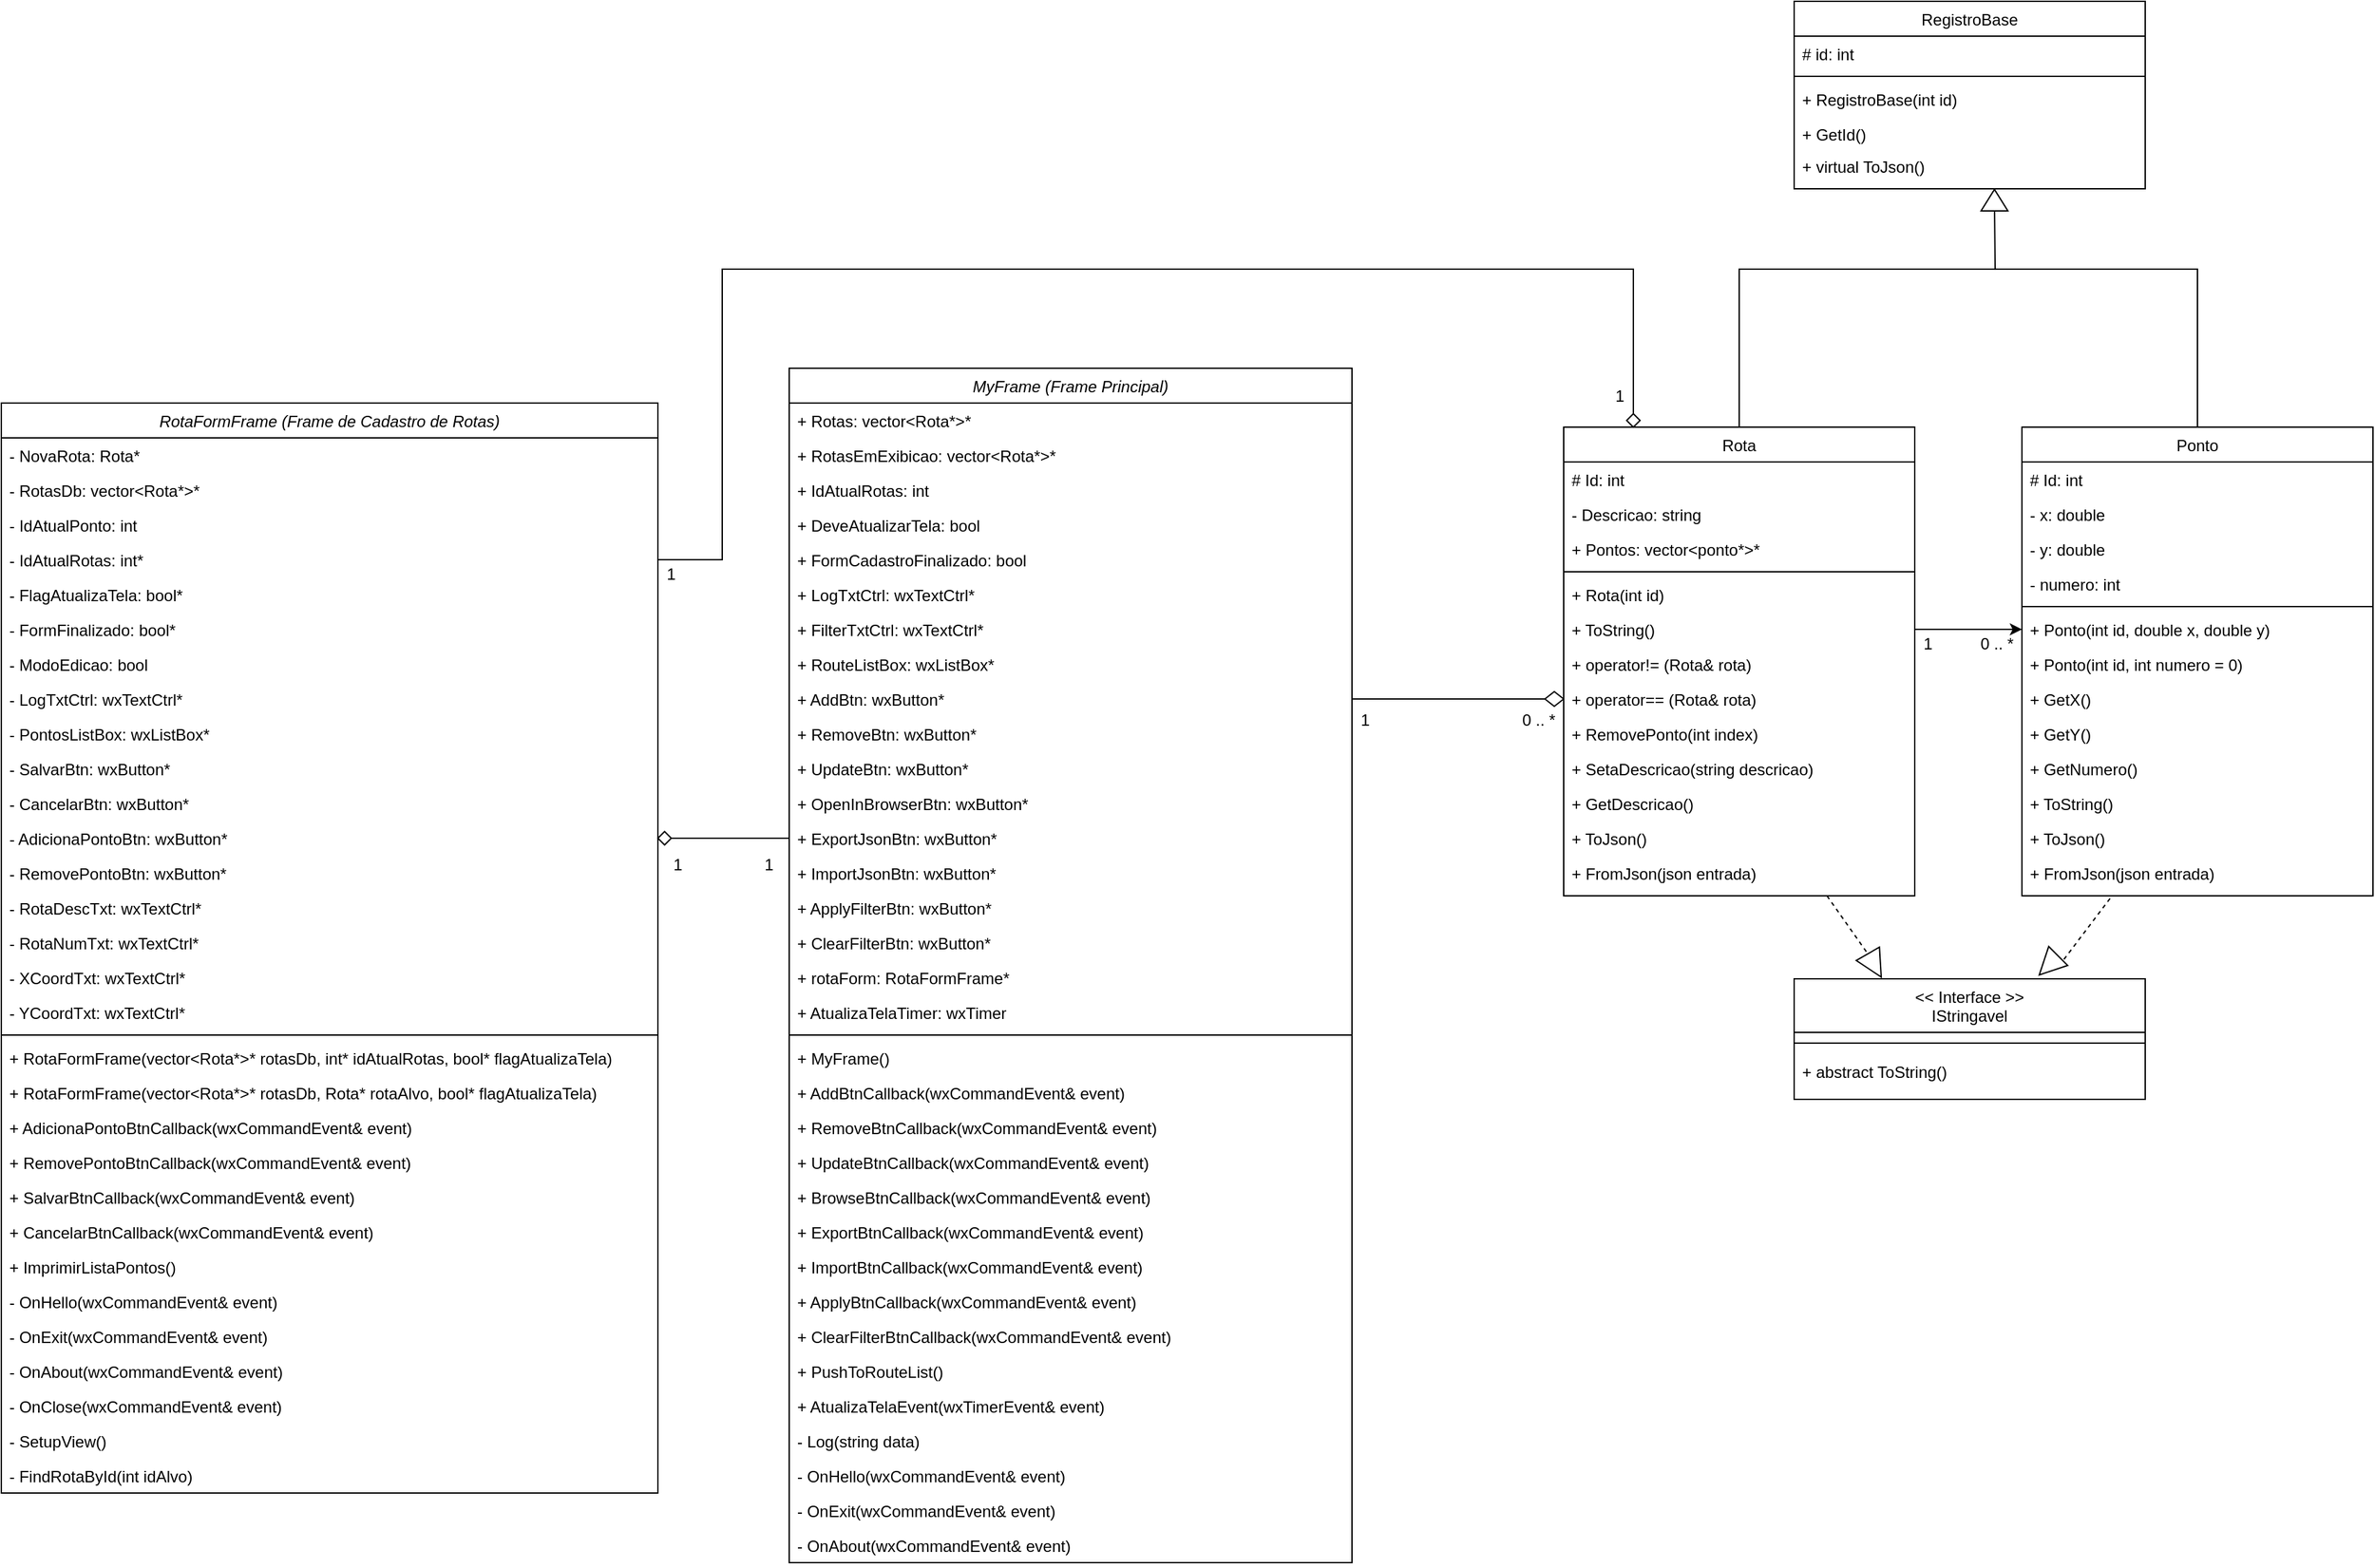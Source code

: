 <mxfile version="20.6.0" type="device"><diagram id="C5RBs43oDa-KdzZeNtuy" name="Page-1"><mxGraphModel dx="2910" dy="2170" grid="1" gridSize="10" guides="1" tooltips="1" connect="1" arrows="1" fold="1" page="1" pageScale="1" pageWidth="827" pageHeight="1169" math="0" shadow="0"><root><mxCell id="WIyWlLk6GJQsqaUBKTNV-0"/><mxCell id="WIyWlLk6GJQsqaUBKTNV-1" parent="WIyWlLk6GJQsqaUBKTNV-0"/><mxCell id="zkfFHV4jXpPFQw0GAbJ--0" value="MyFrame (Frame Principal)" style="swimlane;fontStyle=2;align=center;verticalAlign=top;childLayout=stackLayout;horizontal=1;startSize=26;horizontalStack=0;resizeParent=1;resizeLast=0;collapsible=1;marginBottom=0;rounded=0;shadow=0;strokeWidth=1;" parent="WIyWlLk6GJQsqaUBKTNV-1" vertex="1"><mxGeometry x="-70" y="74" width="420" height="892" as="geometry"><mxRectangle x="230" y="140" width="160" height="26" as="alternateBounds"/></mxGeometry></mxCell><mxCell id="zkfFHV4jXpPFQw0GAbJ--1" value="+ Rotas: vector&lt;Rota*&gt;*" style="text;align=left;verticalAlign=top;spacingLeft=4;spacingRight=4;overflow=hidden;rotatable=0;points=[[0,0.5],[1,0.5]];portConstraint=eastwest;" parent="zkfFHV4jXpPFQw0GAbJ--0" vertex="1"><mxGeometry y="26" width="420" height="26" as="geometry"/></mxCell><mxCell id="zkfFHV4jXpPFQw0GAbJ--2" value="+ RotasEmExibicao: vector&lt;Rota*&gt;*" style="text;align=left;verticalAlign=top;spacingLeft=4;spacingRight=4;overflow=hidden;rotatable=0;points=[[0,0.5],[1,0.5]];portConstraint=eastwest;rounded=0;shadow=0;html=0;" parent="zkfFHV4jXpPFQw0GAbJ--0" vertex="1"><mxGeometry y="52" width="420" height="26" as="geometry"/></mxCell><mxCell id="zkfFHV4jXpPFQw0GAbJ--3" value="+ IdAtualRotas: int" style="text;align=left;verticalAlign=top;spacingLeft=4;spacingRight=4;overflow=hidden;rotatable=0;points=[[0,0.5],[1,0.5]];portConstraint=eastwest;rounded=0;shadow=0;html=0;" parent="zkfFHV4jXpPFQw0GAbJ--0" vertex="1"><mxGeometry y="78" width="420" height="26" as="geometry"/></mxCell><mxCell id="W1fU3z1ffipKz7uAk6Y6-86" value="+ DeveAtualizarTela: bool" style="text;align=left;verticalAlign=top;spacingLeft=4;spacingRight=4;overflow=hidden;rotatable=0;points=[[0,0.5],[1,0.5]];portConstraint=eastwest;rounded=0;shadow=0;html=0;" parent="zkfFHV4jXpPFQw0GAbJ--0" vertex="1"><mxGeometry y="104" width="420" height="26" as="geometry"/></mxCell><mxCell id="kra-GR6s2nn01ihMBUxm-23" value="+ FormCadastroFinalizado: bool" style="text;align=left;verticalAlign=top;spacingLeft=4;spacingRight=4;overflow=hidden;rotatable=0;points=[[0,0.5],[1,0.5]];portConstraint=eastwest;rounded=0;shadow=0;html=0;" vertex="1" parent="zkfFHV4jXpPFQw0GAbJ--0"><mxGeometry y="130" width="420" height="26" as="geometry"/></mxCell><mxCell id="W1fU3z1ffipKz7uAk6Y6-102" value="+ LogTxtCtrl: wxTextCtrl*" style="text;align=left;verticalAlign=top;spacingLeft=4;spacingRight=4;overflow=hidden;rotatable=0;points=[[0,0.5],[1,0.5]];portConstraint=eastwest;rounded=0;shadow=0;html=0;" parent="zkfFHV4jXpPFQw0GAbJ--0" vertex="1"><mxGeometry y="156" width="420" height="26" as="geometry"/></mxCell><mxCell id="W1fU3z1ffipKz7uAk6Y6-116" value="+ FilterTxtCtrl: wxTextCtrl*" style="text;align=left;verticalAlign=top;spacingLeft=4;spacingRight=4;overflow=hidden;rotatable=0;points=[[0,0.5],[1,0.5]];portConstraint=eastwest;rounded=0;shadow=0;html=0;" parent="zkfFHV4jXpPFQw0GAbJ--0" vertex="1"><mxGeometry y="182" width="420" height="26" as="geometry"/></mxCell><mxCell id="W1fU3z1ffipKz7uAk6Y6-103" value="+ RouteListBox: wxListBox*" style="text;align=left;verticalAlign=top;spacingLeft=4;spacingRight=4;overflow=hidden;rotatable=0;points=[[0,0.5],[1,0.5]];portConstraint=eastwest;rounded=0;shadow=0;html=0;" parent="zkfFHV4jXpPFQw0GAbJ--0" vertex="1"><mxGeometry y="208" width="420" height="26" as="geometry"/></mxCell><mxCell id="W1fU3z1ffipKz7uAk6Y6-104" value="+ AddBtn: wxButton*" style="text;align=left;verticalAlign=top;spacingLeft=4;spacingRight=4;overflow=hidden;rotatable=0;points=[[0,0.5],[1,0.5]];portConstraint=eastwest;rounded=0;shadow=0;html=0;" parent="zkfFHV4jXpPFQw0GAbJ--0" vertex="1"><mxGeometry y="234" width="420" height="26" as="geometry"/></mxCell><mxCell id="W1fU3z1ffipKz7uAk6Y6-105" value="+ RemoveBtn: wxButton*" style="text;align=left;verticalAlign=top;spacingLeft=4;spacingRight=4;overflow=hidden;rotatable=0;points=[[0,0.5],[1,0.5]];portConstraint=eastwest;rounded=0;shadow=0;html=0;" parent="zkfFHV4jXpPFQw0GAbJ--0" vertex="1"><mxGeometry y="260" width="420" height="26" as="geometry"/></mxCell><mxCell id="W1fU3z1ffipKz7uAk6Y6-106" value="+ UpdateBtn: wxButton*" style="text;align=left;verticalAlign=top;spacingLeft=4;spacingRight=4;overflow=hidden;rotatable=0;points=[[0,0.5],[1,0.5]];portConstraint=eastwest;rounded=0;shadow=0;html=0;" parent="zkfFHV4jXpPFQw0GAbJ--0" vertex="1"><mxGeometry y="286" width="420" height="26" as="geometry"/></mxCell><mxCell id="W1fU3z1ffipKz7uAk6Y6-107" value="+ OpenInBrowserBtn: wxButton*" style="text;align=left;verticalAlign=top;spacingLeft=4;spacingRight=4;overflow=hidden;rotatable=0;points=[[0,0.5],[1,0.5]];portConstraint=eastwest;rounded=0;shadow=0;html=0;" parent="zkfFHV4jXpPFQw0GAbJ--0" vertex="1"><mxGeometry y="312" width="420" height="26" as="geometry"/></mxCell><mxCell id="W1fU3z1ffipKz7uAk6Y6-108" value="+ ExportJsonBtn: wxButton*" style="text;align=left;verticalAlign=top;spacingLeft=4;spacingRight=4;overflow=hidden;rotatable=0;points=[[0,0.5],[1,0.5]];portConstraint=eastwest;rounded=0;shadow=0;html=0;" parent="zkfFHV4jXpPFQw0GAbJ--0" vertex="1"><mxGeometry y="338" width="420" height="26" as="geometry"/></mxCell><mxCell id="W1fU3z1ffipKz7uAk6Y6-115" value="+ ImportJsonBtn: wxButton*" style="text;align=left;verticalAlign=top;spacingLeft=4;spacingRight=4;overflow=hidden;rotatable=0;points=[[0,0.5],[1,0.5]];portConstraint=eastwest;rounded=0;shadow=0;html=0;" parent="zkfFHV4jXpPFQw0GAbJ--0" vertex="1"><mxGeometry y="364" width="420" height="26" as="geometry"/></mxCell><mxCell id="W1fU3z1ffipKz7uAk6Y6-113" value="+ ApplyFilterBtn: wxButton*" style="text;align=left;verticalAlign=top;spacingLeft=4;spacingRight=4;overflow=hidden;rotatable=0;points=[[0,0.5],[1,0.5]];portConstraint=eastwest;rounded=0;shadow=0;html=0;" parent="zkfFHV4jXpPFQw0GAbJ--0" vertex="1"><mxGeometry y="390" width="420" height="26" as="geometry"/></mxCell><mxCell id="W1fU3z1ffipKz7uAk6Y6-114" value="+ ClearFilterBtn: wxButton*" style="text;align=left;verticalAlign=top;spacingLeft=4;spacingRight=4;overflow=hidden;rotatable=0;points=[[0,0.5],[1,0.5]];portConstraint=eastwest;rounded=0;shadow=0;html=0;" parent="zkfFHV4jXpPFQw0GAbJ--0" vertex="1"><mxGeometry y="416" width="420" height="26" as="geometry"/></mxCell><mxCell id="W1fU3z1ffipKz7uAk6Y6-109" value="+ rotaForm: RotaFormFrame*" style="text;align=left;verticalAlign=top;spacingLeft=4;spacingRight=4;overflow=hidden;rotatable=0;points=[[0,0.5],[1,0.5]];portConstraint=eastwest;rounded=0;shadow=0;html=0;" parent="zkfFHV4jXpPFQw0GAbJ--0" vertex="1"><mxGeometry y="442" width="420" height="26" as="geometry"/></mxCell><mxCell id="W1fU3z1ffipKz7uAk6Y6-111" value="+ AtualizaTelaTimer: wxTimer" style="text;align=left;verticalAlign=top;spacingLeft=4;spacingRight=4;overflow=hidden;rotatable=0;points=[[0,0.5],[1,0.5]];portConstraint=eastwest;rounded=0;shadow=0;html=0;" parent="zkfFHV4jXpPFQw0GAbJ--0" vertex="1"><mxGeometry y="468" width="420" height="26" as="geometry"/></mxCell><mxCell id="zkfFHV4jXpPFQw0GAbJ--4" value="" style="line;html=1;strokeWidth=1;align=left;verticalAlign=middle;spacingTop=-1;spacingLeft=3;spacingRight=3;rotatable=0;labelPosition=right;points=[];portConstraint=eastwest;" parent="zkfFHV4jXpPFQw0GAbJ--0" vertex="1"><mxGeometry y="494" width="420" height="8" as="geometry"/></mxCell><mxCell id="zkfFHV4jXpPFQw0GAbJ--5" value="+ MyFrame()" style="text;align=left;verticalAlign=top;spacingLeft=4;spacingRight=4;overflow=hidden;rotatable=0;points=[[0,0.5],[1,0.5]];portConstraint=eastwest;" parent="zkfFHV4jXpPFQw0GAbJ--0" vertex="1"><mxGeometry y="502" width="420" height="26" as="geometry"/></mxCell><mxCell id="W1fU3z1ffipKz7uAk6Y6-87" value="+ AddBtnCallback(wxCommandEvent&amp; event)" style="text;align=left;verticalAlign=top;spacingLeft=4;spacingRight=4;overflow=hidden;rotatable=0;points=[[0,0.5],[1,0.5]];portConstraint=eastwest;" parent="zkfFHV4jXpPFQw0GAbJ--0" vertex="1"><mxGeometry y="528" width="420" height="26" as="geometry"/></mxCell><mxCell id="W1fU3z1ffipKz7uAk6Y6-88" value="+ RemoveBtnCallback(wxCommandEvent&amp; event)" style="text;align=left;verticalAlign=top;spacingLeft=4;spacingRight=4;overflow=hidden;rotatable=0;points=[[0,0.5],[1,0.5]];portConstraint=eastwest;" parent="zkfFHV4jXpPFQw0GAbJ--0" vertex="1"><mxGeometry y="554" width="420" height="26" as="geometry"/></mxCell><mxCell id="W1fU3z1ffipKz7uAk6Y6-89" value="+ UpdateBtnCallback(wxCommandEvent&amp; event)" style="text;align=left;verticalAlign=top;spacingLeft=4;spacingRight=4;overflow=hidden;rotatable=0;points=[[0,0.5],[1,0.5]];portConstraint=eastwest;" parent="zkfFHV4jXpPFQw0GAbJ--0" vertex="1"><mxGeometry y="580" width="420" height="26" as="geometry"/></mxCell><mxCell id="W1fU3z1ffipKz7uAk6Y6-90" value="+ BrowseBtnCallback(wxCommandEvent&amp; event)" style="text;align=left;verticalAlign=top;spacingLeft=4;spacingRight=4;overflow=hidden;rotatable=0;points=[[0,0.5],[1,0.5]];portConstraint=eastwest;" parent="zkfFHV4jXpPFQw0GAbJ--0" vertex="1"><mxGeometry y="606" width="420" height="26" as="geometry"/></mxCell><mxCell id="W1fU3z1ffipKz7uAk6Y6-91" value="+ ExportBtnCallback(wxCommandEvent&amp; event)" style="text;align=left;verticalAlign=top;spacingLeft=4;spacingRight=4;overflow=hidden;rotatable=0;points=[[0,0.5],[1,0.5]];portConstraint=eastwest;" parent="zkfFHV4jXpPFQw0GAbJ--0" vertex="1"><mxGeometry y="632" width="420" height="26" as="geometry"/></mxCell><mxCell id="W1fU3z1ffipKz7uAk6Y6-92" value="+ ImportBtnCallback(wxCommandEvent&amp; event)" style="text;align=left;verticalAlign=top;spacingLeft=4;spacingRight=4;overflow=hidden;rotatable=0;points=[[0,0.5],[1,0.5]];portConstraint=eastwest;" parent="zkfFHV4jXpPFQw0GAbJ--0" vertex="1"><mxGeometry y="658" width="420" height="26" as="geometry"/></mxCell><mxCell id="W1fU3z1ffipKz7uAk6Y6-93" value="+ ApplyBtnCallback(wxCommandEvent&amp; event)" style="text;align=left;verticalAlign=top;spacingLeft=4;spacingRight=4;overflow=hidden;rotatable=0;points=[[0,0.5],[1,0.5]];portConstraint=eastwest;" parent="zkfFHV4jXpPFQw0GAbJ--0" vertex="1"><mxGeometry y="684" width="420" height="26" as="geometry"/></mxCell><mxCell id="W1fU3z1ffipKz7uAk6Y6-94" value="+ ClearFilterBtnCallback(wxCommandEvent&amp; event)" style="text;align=left;verticalAlign=top;spacingLeft=4;spacingRight=4;overflow=hidden;rotatable=0;points=[[0,0.5],[1,0.5]];portConstraint=eastwest;" parent="zkfFHV4jXpPFQw0GAbJ--0" vertex="1"><mxGeometry y="710" width="420" height="26" as="geometry"/></mxCell><mxCell id="W1fU3z1ffipKz7uAk6Y6-95" value="+ PushToRouteList()" style="text;align=left;verticalAlign=top;spacingLeft=4;spacingRight=4;overflow=hidden;rotatable=0;points=[[0,0.5],[1,0.5]];portConstraint=eastwest;" parent="zkfFHV4jXpPFQw0GAbJ--0" vertex="1"><mxGeometry y="736" width="420" height="26" as="geometry"/></mxCell><mxCell id="W1fU3z1ffipKz7uAk6Y6-96" value="+ AtualizaTelaEvent(wxTimerEvent&amp; event)" style="text;align=left;verticalAlign=top;spacingLeft=4;spacingRight=4;overflow=hidden;rotatable=0;points=[[0,0.5],[1,0.5]];portConstraint=eastwest;" parent="zkfFHV4jXpPFQw0GAbJ--0" vertex="1"><mxGeometry y="762" width="420" height="26" as="geometry"/></mxCell><mxCell id="W1fU3z1ffipKz7uAk6Y6-97" value="- Log(string data)" style="text;align=left;verticalAlign=top;spacingLeft=4;spacingRight=4;overflow=hidden;rotatable=0;points=[[0,0.5],[1,0.5]];portConstraint=eastwest;" parent="zkfFHV4jXpPFQw0GAbJ--0" vertex="1"><mxGeometry y="788" width="420" height="26" as="geometry"/></mxCell><mxCell id="W1fU3z1ffipKz7uAk6Y6-98" value="- OnHello(wxCommandEvent&amp; event)" style="text;align=left;verticalAlign=top;spacingLeft=4;spacingRight=4;overflow=hidden;rotatable=0;points=[[0,0.5],[1,0.5]];portConstraint=eastwest;" parent="zkfFHV4jXpPFQw0GAbJ--0" vertex="1"><mxGeometry y="814" width="420" height="26" as="geometry"/></mxCell><mxCell id="W1fU3z1ffipKz7uAk6Y6-99" value="- OnExit(wxCommandEvent&amp; event)" style="text;align=left;verticalAlign=top;spacingLeft=4;spacingRight=4;overflow=hidden;rotatable=0;points=[[0,0.5],[1,0.5]];portConstraint=eastwest;" parent="zkfFHV4jXpPFQw0GAbJ--0" vertex="1"><mxGeometry y="840" width="420" height="26" as="geometry"/></mxCell><mxCell id="W1fU3z1ffipKz7uAk6Y6-101" value="- OnAbout(wxCommandEvent&amp; event)" style="text;align=left;verticalAlign=top;spacingLeft=4;spacingRight=4;overflow=hidden;rotatable=0;points=[[0,0.5],[1,0.5]];portConstraint=eastwest;" parent="zkfFHV4jXpPFQw0GAbJ--0" vertex="1"><mxGeometry y="866" width="420" height="26" as="geometry"/></mxCell><mxCell id="zkfFHV4jXpPFQw0GAbJ--17" value="Rota&#10;" style="swimlane;fontStyle=0;align=center;verticalAlign=top;childLayout=stackLayout;horizontal=1;startSize=26;horizontalStack=0;resizeParent=1;resizeLast=0;collapsible=1;marginBottom=0;rounded=0;shadow=0;strokeWidth=1;" parent="WIyWlLk6GJQsqaUBKTNV-1" vertex="1"><mxGeometry x="508" y="118" width="262" height="350" as="geometry"><mxRectangle x="550" y="140" width="160" height="26" as="alternateBounds"/></mxGeometry></mxCell><mxCell id="zkfFHV4jXpPFQw0GAbJ--18" value="# Id: int&#10;" style="text;align=left;verticalAlign=top;spacingLeft=4;spacingRight=4;overflow=hidden;rotatable=0;points=[[0,0.5],[1,0.5]];portConstraint=eastwest;" parent="zkfFHV4jXpPFQw0GAbJ--17" vertex="1"><mxGeometry y="26" width="262" height="26" as="geometry"/></mxCell><mxCell id="zkfFHV4jXpPFQw0GAbJ--19" value="- Descricao: string" style="text;align=left;verticalAlign=top;spacingLeft=4;spacingRight=4;overflow=hidden;rotatable=0;points=[[0,0.5],[1,0.5]];portConstraint=eastwest;rounded=0;shadow=0;html=0;" parent="zkfFHV4jXpPFQw0GAbJ--17" vertex="1"><mxGeometry y="52" width="262" height="26" as="geometry"/></mxCell><mxCell id="zkfFHV4jXpPFQw0GAbJ--20" value="+ Pontos: vector&lt;ponto*&gt;*" style="text;align=left;verticalAlign=top;spacingLeft=4;spacingRight=4;overflow=hidden;rotatable=0;points=[[0,0.5],[1,0.5]];portConstraint=eastwest;rounded=0;shadow=0;html=0;" parent="zkfFHV4jXpPFQw0GAbJ--17" vertex="1"><mxGeometry y="78" width="262" height="26" as="geometry"/></mxCell><mxCell id="zkfFHV4jXpPFQw0GAbJ--23" value="" style="line;html=1;strokeWidth=1;align=left;verticalAlign=middle;spacingTop=-1;spacingLeft=3;spacingRight=3;rotatable=0;labelPosition=right;points=[];portConstraint=eastwest;" parent="zkfFHV4jXpPFQw0GAbJ--17" vertex="1"><mxGeometry y="104" width="262" height="8" as="geometry"/></mxCell><mxCell id="zkfFHV4jXpPFQw0GAbJ--24" value="+ Rota(int id)" style="text;align=left;verticalAlign=top;spacingLeft=4;spacingRight=4;overflow=hidden;rotatable=0;points=[[0,0.5],[1,0.5]];portConstraint=eastwest;" parent="zkfFHV4jXpPFQw0GAbJ--17" vertex="1"><mxGeometry y="112" width="262" height="26" as="geometry"/></mxCell><mxCell id="zkfFHV4jXpPFQw0GAbJ--25" value="+ ToString()" style="text;align=left;verticalAlign=top;spacingLeft=4;spacingRight=4;overflow=hidden;rotatable=0;points=[[0,0.5],[1,0.5]];portConstraint=eastwest;" parent="zkfFHV4jXpPFQw0GAbJ--17" vertex="1"><mxGeometry y="138" width="262" height="26" as="geometry"/></mxCell><mxCell id="W1fU3z1ffipKz7uAk6Y6-0" value="+ operator!= (Rota&amp; rota)" style="text;align=left;verticalAlign=top;spacingLeft=4;spacingRight=4;overflow=hidden;rotatable=0;points=[[0,0.5],[1,0.5]];portConstraint=eastwest;" parent="zkfFHV4jXpPFQw0GAbJ--17" vertex="1"><mxGeometry y="164" width="262" height="26" as="geometry"/></mxCell><mxCell id="W1fU3z1ffipKz7uAk6Y6-1" value="+ operator== (Rota&amp; rota)" style="text;align=left;verticalAlign=top;spacingLeft=4;spacingRight=4;overflow=hidden;rotatable=0;points=[[0,0.5],[1,0.5]];portConstraint=eastwest;" parent="zkfFHV4jXpPFQw0GAbJ--17" vertex="1"><mxGeometry y="190" width="262" height="26" as="geometry"/></mxCell><mxCell id="W1fU3z1ffipKz7uAk6Y6-2" value="+ RemovePonto(int index)" style="text;align=left;verticalAlign=top;spacingLeft=4;spacingRight=4;overflow=hidden;rotatable=0;points=[[0,0.5],[1,0.5]];portConstraint=eastwest;" parent="zkfFHV4jXpPFQw0GAbJ--17" vertex="1"><mxGeometry y="216" width="262" height="26" as="geometry"/></mxCell><mxCell id="W1fU3z1ffipKz7uAk6Y6-3" value="+ SetaDescricao(string descricao)" style="text;align=left;verticalAlign=top;spacingLeft=4;spacingRight=4;overflow=hidden;rotatable=0;points=[[0,0.5],[1,0.5]];portConstraint=eastwest;" parent="zkfFHV4jXpPFQw0GAbJ--17" vertex="1"><mxGeometry y="242" width="262" height="26" as="geometry"/></mxCell><mxCell id="W1fU3z1ffipKz7uAk6Y6-4" value="+ GetDescricao()" style="text;align=left;verticalAlign=top;spacingLeft=4;spacingRight=4;overflow=hidden;rotatable=0;points=[[0,0.5],[1,0.5]];portConstraint=eastwest;" parent="zkfFHV4jXpPFQw0GAbJ--17" vertex="1"><mxGeometry y="268" width="262" height="26" as="geometry"/></mxCell><mxCell id="W1fU3z1ffipKz7uAk6Y6-5" value="+ ToJson()" style="text;align=left;verticalAlign=top;spacingLeft=4;spacingRight=4;overflow=hidden;rotatable=0;points=[[0,0.5],[1,0.5]];portConstraint=eastwest;" parent="zkfFHV4jXpPFQw0GAbJ--17" vertex="1"><mxGeometry y="294" width="262" height="26" as="geometry"/></mxCell><mxCell id="W1fU3z1ffipKz7uAk6Y6-6" value="+ FromJson(json entrada)" style="text;align=left;verticalAlign=top;spacingLeft=4;spacingRight=4;overflow=hidden;rotatable=0;points=[[0,0.5],[1,0.5]];portConstraint=eastwest;" parent="zkfFHV4jXpPFQw0GAbJ--17" vertex="1"><mxGeometry y="320" width="262" height="26" as="geometry"/></mxCell><mxCell id="W1fU3z1ffipKz7uAk6Y6-7" value="Ponto" style="swimlane;fontStyle=0;align=center;verticalAlign=top;childLayout=stackLayout;horizontal=1;startSize=26;horizontalStack=0;resizeParent=1;resizeLast=0;collapsible=1;marginBottom=0;rounded=0;shadow=0;strokeWidth=1;" parent="WIyWlLk6GJQsqaUBKTNV-1" vertex="1"><mxGeometry x="850" y="118" width="262" height="350" as="geometry"><mxRectangle x="550" y="140" width="160" height="26" as="alternateBounds"/></mxGeometry></mxCell><mxCell id="W1fU3z1ffipKz7uAk6Y6-8" value="# Id: int&#10;" style="text;align=left;verticalAlign=top;spacingLeft=4;spacingRight=4;overflow=hidden;rotatable=0;points=[[0,0.5],[1,0.5]];portConstraint=eastwest;" parent="W1fU3z1ffipKz7uAk6Y6-7" vertex="1"><mxGeometry y="26" width="262" height="26" as="geometry"/></mxCell><mxCell id="W1fU3z1ffipKz7uAk6Y6-9" value="- x: double" style="text;align=left;verticalAlign=top;spacingLeft=4;spacingRight=4;overflow=hidden;rotatable=0;points=[[0,0.5],[1,0.5]];portConstraint=eastwest;rounded=0;shadow=0;html=0;" parent="W1fU3z1ffipKz7uAk6Y6-7" vertex="1"><mxGeometry y="52" width="262" height="26" as="geometry"/></mxCell><mxCell id="W1fU3z1ffipKz7uAk6Y6-10" value="- y: double" style="text;align=left;verticalAlign=top;spacingLeft=4;spacingRight=4;overflow=hidden;rotatable=0;points=[[0,0.5],[1,0.5]];portConstraint=eastwest;rounded=0;shadow=0;html=0;" parent="W1fU3z1ffipKz7uAk6Y6-7" vertex="1"><mxGeometry y="78" width="262" height="26" as="geometry"/></mxCell><mxCell id="W1fU3z1ffipKz7uAk6Y6-54" value="- numero: int" style="text;align=left;verticalAlign=top;spacingLeft=4;spacingRight=4;overflow=hidden;rotatable=0;points=[[0,0.5],[1,0.5]];portConstraint=eastwest;rounded=0;shadow=0;html=0;" parent="W1fU3z1ffipKz7uAk6Y6-7" vertex="1"><mxGeometry y="104" width="262" height="26" as="geometry"/></mxCell><mxCell id="W1fU3z1ffipKz7uAk6Y6-11" value="" style="line;html=1;strokeWidth=1;align=left;verticalAlign=middle;spacingTop=-1;spacingLeft=3;spacingRight=3;rotatable=0;labelPosition=right;points=[];portConstraint=eastwest;" parent="W1fU3z1ffipKz7uAk6Y6-7" vertex="1"><mxGeometry y="130" width="262" height="8" as="geometry"/></mxCell><mxCell id="W1fU3z1ffipKz7uAk6Y6-12" value="+ Ponto(int id, double x, double y)" style="text;align=left;verticalAlign=top;spacingLeft=4;spacingRight=4;overflow=hidden;rotatable=0;points=[[0,0.5],[1,0.5]];portConstraint=eastwest;" parent="W1fU3z1ffipKz7uAk6Y6-7" vertex="1"><mxGeometry y="138" width="262" height="26" as="geometry"/></mxCell><mxCell id="W1fU3z1ffipKz7uAk6Y6-13" value="+ Ponto(int id, int numero = 0)" style="text;align=left;verticalAlign=top;spacingLeft=4;spacingRight=4;overflow=hidden;rotatable=0;points=[[0,0.5],[1,0.5]];portConstraint=eastwest;" parent="W1fU3z1ffipKz7uAk6Y6-7" vertex="1"><mxGeometry y="164" width="262" height="26" as="geometry"/></mxCell><mxCell id="W1fU3z1ffipKz7uAk6Y6-16" value="+ GetX()" style="text;align=left;verticalAlign=top;spacingLeft=4;spacingRight=4;overflow=hidden;rotatable=0;points=[[0,0.5],[1,0.5]];portConstraint=eastwest;" parent="W1fU3z1ffipKz7uAk6Y6-7" vertex="1"><mxGeometry y="190" width="262" height="26" as="geometry"/></mxCell><mxCell id="W1fU3z1ffipKz7uAk6Y6-17" value="+ GetY()" style="text;align=left;verticalAlign=top;spacingLeft=4;spacingRight=4;overflow=hidden;rotatable=0;points=[[0,0.5],[1,0.5]];portConstraint=eastwest;" parent="W1fU3z1ffipKz7uAk6Y6-7" vertex="1"><mxGeometry y="216" width="262" height="26" as="geometry"/></mxCell><mxCell id="W1fU3z1ffipKz7uAk6Y6-18" value="+ GetNumero()" style="text;align=left;verticalAlign=top;spacingLeft=4;spacingRight=4;overflow=hidden;rotatable=0;points=[[0,0.5],[1,0.5]];portConstraint=eastwest;" parent="W1fU3z1ffipKz7uAk6Y6-7" vertex="1"><mxGeometry y="242" width="262" height="26" as="geometry"/></mxCell><mxCell id="W1fU3z1ffipKz7uAk6Y6-55" value="+ ToString()" style="text;align=left;verticalAlign=top;spacingLeft=4;spacingRight=4;overflow=hidden;rotatable=0;points=[[0,0.5],[1,0.5]];portConstraint=eastwest;" parent="W1fU3z1ffipKz7uAk6Y6-7" vertex="1"><mxGeometry y="268" width="262" height="26" as="geometry"/></mxCell><mxCell id="W1fU3z1ffipKz7uAk6Y6-19" value="+ ToJson()" style="text;align=left;verticalAlign=top;spacingLeft=4;spacingRight=4;overflow=hidden;rotatable=0;points=[[0,0.5],[1,0.5]];portConstraint=eastwest;" parent="W1fU3z1ffipKz7uAk6Y6-7" vertex="1"><mxGeometry y="294" width="262" height="26" as="geometry"/></mxCell><mxCell id="W1fU3z1ffipKz7uAk6Y6-20" value="+ FromJson(json entrada)" style="text;align=left;verticalAlign=top;spacingLeft=4;spacingRight=4;overflow=hidden;rotatable=0;points=[[0,0.5],[1,0.5]];portConstraint=eastwest;" parent="W1fU3z1ffipKz7uAk6Y6-7" vertex="1"><mxGeometry y="320" width="262" height="26" as="geometry"/></mxCell><mxCell id="W1fU3z1ffipKz7uAk6Y6-25" value="&lt;&lt; Interface &gt;&gt;&#10;IStringavel" style="swimlane;fontStyle=0;align=center;verticalAlign=top;childLayout=stackLayout;horizontal=1;startSize=40;horizontalStack=0;resizeParent=1;resizeLast=0;collapsible=1;marginBottom=0;rounded=0;shadow=0;strokeWidth=1;" parent="WIyWlLk6GJQsqaUBKTNV-1" vertex="1"><mxGeometry x="680" y="530" width="262" height="90" as="geometry"><mxRectangle x="550" y="140" width="160" height="26" as="alternateBounds"/></mxGeometry></mxCell><mxCell id="W1fU3z1ffipKz7uAk6Y6-29" value="" style="line;html=1;strokeWidth=1;align=left;verticalAlign=middle;spacingTop=-1;spacingLeft=3;spacingRight=3;rotatable=0;labelPosition=right;points=[];portConstraint=eastwest;" parent="W1fU3z1ffipKz7uAk6Y6-25" vertex="1"><mxGeometry y="40" width="262" height="16" as="geometry"/></mxCell><mxCell id="W1fU3z1ffipKz7uAk6Y6-31" value="+ abstract ToString()" style="text;align=left;verticalAlign=top;spacingLeft=4;spacingRight=4;overflow=hidden;rotatable=0;points=[[0,0.5],[1,0.5]];portConstraint=eastwest;" parent="W1fU3z1ffipKz7uAk6Y6-25" vertex="1"><mxGeometry y="56" width="262" height="24" as="geometry"/></mxCell><mxCell id="W1fU3z1ffipKz7uAk6Y6-56" value="RegistroBase" style="swimlane;fontStyle=0;align=center;verticalAlign=top;childLayout=stackLayout;horizontal=1;startSize=26;horizontalStack=0;resizeParent=1;resizeLast=0;collapsible=1;marginBottom=0;rounded=0;shadow=0;strokeWidth=1;" parent="WIyWlLk6GJQsqaUBKTNV-1" vertex="1"><mxGeometry x="680" y="-200" width="262" height="140" as="geometry"><mxRectangle x="550" y="140" width="160" height="26" as="alternateBounds"/></mxGeometry></mxCell><mxCell id="W1fU3z1ffipKz7uAk6Y6-60" value="# id: int" style="text;align=left;verticalAlign=top;spacingLeft=4;spacingRight=4;overflow=hidden;rotatable=0;points=[[0,0.5],[1,0.5]];portConstraint=eastwest;" parent="W1fU3z1ffipKz7uAk6Y6-56" vertex="1"><mxGeometry y="26" width="262" height="26" as="geometry"/></mxCell><mxCell id="W1fU3z1ffipKz7uAk6Y6-57" value="" style="line;html=1;strokeWidth=1;align=left;verticalAlign=middle;spacingTop=-1;spacingLeft=3;spacingRight=3;rotatable=0;labelPosition=right;points=[];portConstraint=eastwest;" parent="W1fU3z1ffipKz7uAk6Y6-56" vertex="1"><mxGeometry y="52" width="262" height="8" as="geometry"/></mxCell><mxCell id="W1fU3z1ffipKz7uAk6Y6-58" value="+ RegistroBase(int id)" style="text;align=left;verticalAlign=top;spacingLeft=4;spacingRight=4;overflow=hidden;rotatable=0;points=[[0,0.5],[1,0.5]];portConstraint=eastwest;" parent="W1fU3z1ffipKz7uAk6Y6-56" vertex="1"><mxGeometry y="60" width="262" height="26" as="geometry"/></mxCell><mxCell id="W1fU3z1ffipKz7uAk6Y6-61" value="+ GetId()" style="text;align=left;verticalAlign=top;spacingLeft=4;spacingRight=4;overflow=hidden;rotatable=0;points=[[0,0.5],[1,0.5]];portConstraint=eastwest;" parent="W1fU3z1ffipKz7uAk6Y6-56" vertex="1"><mxGeometry y="86" width="262" height="24" as="geometry"/></mxCell><mxCell id="W1fU3z1ffipKz7uAk6Y6-62" value="+ virtual ToJson()" style="text;align=left;verticalAlign=top;spacingLeft=4;spacingRight=4;overflow=hidden;rotatable=0;points=[[0,0.5],[1,0.5]];portConstraint=eastwest;" parent="W1fU3z1ffipKz7uAk6Y6-56" vertex="1"><mxGeometry y="110" width="262" height="26" as="geometry"/></mxCell><mxCell id="W1fU3z1ffipKz7uAk6Y6-70" value="1" style="text;html=1;strokeColor=none;fillColor=none;align=center;verticalAlign=middle;whiteSpace=wrap;rounded=0;" parent="WIyWlLk6GJQsqaUBKTNV-1" vertex="1"><mxGeometry x="770" y="270" width="20" height="20" as="geometry"/></mxCell><mxCell id="W1fU3z1ffipKz7uAk6Y6-71" value="0 .. *" style="text;html=1;strokeColor=none;fillColor=none;align=center;verticalAlign=middle;whiteSpace=wrap;rounded=0;" parent="WIyWlLk6GJQsqaUBKTNV-1" vertex="1"><mxGeometry x="813" y="270" width="37" height="20" as="geometry"/></mxCell><mxCell id="W1fU3z1ffipKz7uAk6Y6-72" value="" style="endArrow=none;dashed=1;html=1;rounded=0;exitX=0.75;exitY=1;exitDx=0;exitDy=0;entryX=0;entryY=0.5;entryDx=0;entryDy=0;" parent="WIyWlLk6GJQsqaUBKTNV-1" source="zkfFHV4jXpPFQw0GAbJ--17" target="W1fU3z1ffipKz7uAk6Y6-73" edge="1"><mxGeometry width="50" height="50" relative="1" as="geometry"><mxPoint x="860" y="360" as="sourcePoint"/><mxPoint x="780" y="500" as="targetPoint"/></mxGeometry></mxCell><mxCell id="W1fU3z1ffipKz7uAk6Y6-73" value="" style="triangle;whiteSpace=wrap;html=1;rotation=60;" parent="WIyWlLk6GJQsqaUBKTNV-1" vertex="1"><mxGeometry x="730" y="510" width="20" height="20" as="geometry"/></mxCell><mxCell id="W1fU3z1ffipKz7uAk6Y6-77" value="" style="endArrow=none;dashed=1;html=1;rounded=0;exitX=0.25;exitY=1;exitDx=0;exitDy=0;entryX=0;entryY=0.25;entryDx=0;entryDy=0;" parent="WIyWlLk6GJQsqaUBKTNV-1" target="W1fU3z1ffipKz7uAk6Y6-78" edge="1"><mxGeometry width="50" height="50" relative="1" as="geometry"><mxPoint x="915.75" y="470" as="sourcePoint"/><mxPoint x="1076.25" y="570" as="targetPoint"/></mxGeometry></mxCell><mxCell id="W1fU3z1ffipKz7uAk6Y6-78" value="" style="triangle;whiteSpace=wrap;html=1;rotation=135;" parent="WIyWlLk6GJQsqaUBKTNV-1" vertex="1"><mxGeometry x="860" y="510" width="20" height="20" as="geometry"/></mxCell><mxCell id="W1fU3z1ffipKz7uAk6Y6-81" value="" style="endArrow=none;html=1;rounded=0;exitX=0.5;exitY=0;exitDx=0;exitDy=0;" parent="WIyWlLk6GJQsqaUBKTNV-1" source="zkfFHV4jXpPFQw0GAbJ--17" target="W1fU3z1ffipKz7uAk6Y6-83" edge="1"><mxGeometry width="50" height="50" relative="1" as="geometry"><mxPoint x="650" y="50" as="sourcePoint"/><mxPoint x="830" y="-40" as="targetPoint"/><Array as="points"><mxPoint x="639"/><mxPoint x="830"/></Array></mxGeometry></mxCell><mxCell id="W1fU3z1ffipKz7uAk6Y6-82" value="" style="endArrow=none;html=1;rounded=0;exitX=0.5;exitY=0;exitDx=0;exitDy=0;" parent="WIyWlLk6GJQsqaUBKTNV-1" source="W1fU3z1ffipKz7uAk6Y6-7" edge="1"><mxGeometry width="50" height="50" relative="1" as="geometry"><mxPoint x="970" y="110" as="sourcePoint"/><mxPoint x="830" as="targetPoint"/><Array as="points"><mxPoint x="981"/></Array></mxGeometry></mxCell><mxCell id="W1fU3z1ffipKz7uAk6Y6-83" value="" style="triangle;whiteSpace=wrap;html=1;rotation=-90;" parent="WIyWlLk6GJQsqaUBKTNV-1" vertex="1"><mxGeometry x="821.5" y="-61.5" width="16" height="20" as="geometry"/></mxCell><mxCell id="W1fU3z1ffipKz7uAk6Y6-117" value="RotaFormFrame (Frame de Cadastro de Rotas)" style="swimlane;fontStyle=2;align=center;verticalAlign=top;childLayout=stackLayout;horizontal=1;startSize=26;horizontalStack=0;resizeParent=1;resizeLast=0;collapsible=1;marginBottom=0;rounded=0;shadow=0;strokeWidth=1;" parent="WIyWlLk6GJQsqaUBKTNV-1" vertex="1"><mxGeometry x="-658" y="100" width="490" height="814" as="geometry"><mxRectangle x="230" y="140" width="160" height="26" as="alternateBounds"/></mxGeometry></mxCell><mxCell id="W1fU3z1ffipKz7uAk6Y6-118" value="- NovaRota: Rota*" style="text;align=left;verticalAlign=top;spacingLeft=4;spacingRight=4;overflow=hidden;rotatable=0;points=[[0,0.5],[1,0.5]];portConstraint=eastwest;" parent="W1fU3z1ffipKz7uAk6Y6-117" vertex="1"><mxGeometry y="26" width="490" height="26" as="geometry"/></mxCell><mxCell id="W1fU3z1ffipKz7uAk6Y6-119" value="- RotasDb: vector&lt;Rota*&gt;*" style="text;align=left;verticalAlign=top;spacingLeft=4;spacingRight=4;overflow=hidden;rotatable=0;points=[[0,0.5],[1,0.5]];portConstraint=eastwest;rounded=0;shadow=0;html=0;" parent="W1fU3z1ffipKz7uAk6Y6-117" vertex="1"><mxGeometry y="52" width="490" height="26" as="geometry"/></mxCell><mxCell id="W1fU3z1ffipKz7uAk6Y6-120" value="- IdAtualPonto: int" style="text;align=left;verticalAlign=top;spacingLeft=4;spacingRight=4;overflow=hidden;rotatable=0;points=[[0,0.5],[1,0.5]];portConstraint=eastwest;rounded=0;shadow=0;html=0;" parent="W1fU3z1ffipKz7uAk6Y6-117" vertex="1"><mxGeometry y="78" width="490" height="26" as="geometry"/></mxCell><mxCell id="W1fU3z1ffipKz7uAk6Y6-121" value="- IdAtualRotas: int*" style="text;align=left;verticalAlign=top;spacingLeft=4;spacingRight=4;overflow=hidden;rotatable=0;points=[[0,0.5],[1,0.5]];portConstraint=eastwest;rounded=0;shadow=0;html=0;" parent="W1fU3z1ffipKz7uAk6Y6-117" vertex="1"><mxGeometry y="104" width="490" height="26" as="geometry"/></mxCell><mxCell id="W1fU3z1ffipKz7uAk6Y6-122" value="- FlagAtualizaTela: bool*" style="text;align=left;verticalAlign=top;spacingLeft=4;spacingRight=4;overflow=hidden;rotatable=0;points=[[0,0.5],[1,0.5]];portConstraint=eastwest;rounded=0;shadow=0;html=0;" parent="W1fU3z1ffipKz7uAk6Y6-117" vertex="1"><mxGeometry y="130" width="490" height="26" as="geometry"/></mxCell><mxCell id="kra-GR6s2nn01ihMBUxm-22" value="- FormFinalizado: bool*" style="text;align=left;verticalAlign=top;spacingLeft=4;spacingRight=4;overflow=hidden;rotatable=0;points=[[0,0.5],[1,0.5]];portConstraint=eastwest;rounded=0;shadow=0;html=0;" vertex="1" parent="W1fU3z1ffipKz7uAk6Y6-117"><mxGeometry y="156" width="490" height="26" as="geometry"/></mxCell><mxCell id="W1fU3z1ffipKz7uAk6Y6-123" value="- ModoEdicao: bool" style="text;align=left;verticalAlign=top;spacingLeft=4;spacingRight=4;overflow=hidden;rotatable=0;points=[[0,0.5],[1,0.5]];portConstraint=eastwest;rounded=0;shadow=0;html=0;" parent="W1fU3z1ffipKz7uAk6Y6-117" vertex="1"><mxGeometry y="182" width="490" height="26" as="geometry"/></mxCell><mxCell id="W1fU3z1ffipKz7uAk6Y6-124" value="- LogTxtCtrl: wxTextCtrl*" style="text;align=left;verticalAlign=top;spacingLeft=4;spacingRight=4;overflow=hidden;rotatable=0;points=[[0,0.5],[1,0.5]];portConstraint=eastwest;rounded=0;shadow=0;html=0;" parent="W1fU3z1ffipKz7uAk6Y6-117" vertex="1"><mxGeometry y="208" width="490" height="26" as="geometry"/></mxCell><mxCell id="W1fU3z1ffipKz7uAk6Y6-125" value="- PontosListBox: wxListBox*" style="text;align=left;verticalAlign=top;spacingLeft=4;spacingRight=4;overflow=hidden;rotatable=0;points=[[0,0.5],[1,0.5]];portConstraint=eastwest;rounded=0;shadow=0;html=0;" parent="W1fU3z1ffipKz7uAk6Y6-117" vertex="1"><mxGeometry y="234" width="490" height="26" as="geometry"/></mxCell><mxCell id="W1fU3z1ffipKz7uAk6Y6-126" value="- SalvarBtn: wxButton*" style="text;align=left;verticalAlign=top;spacingLeft=4;spacingRight=4;overflow=hidden;rotatable=0;points=[[0,0.5],[1,0.5]];portConstraint=eastwest;rounded=0;shadow=0;html=0;" parent="W1fU3z1ffipKz7uAk6Y6-117" vertex="1"><mxGeometry y="260" width="490" height="26" as="geometry"/></mxCell><mxCell id="W1fU3z1ffipKz7uAk6Y6-127" value="- CancelarBtn: wxButton*" style="text;align=left;verticalAlign=top;spacingLeft=4;spacingRight=4;overflow=hidden;rotatable=0;points=[[0,0.5],[1,0.5]];portConstraint=eastwest;rounded=0;shadow=0;html=0;" parent="W1fU3z1ffipKz7uAk6Y6-117" vertex="1"><mxGeometry y="286" width="490" height="26" as="geometry"/></mxCell><mxCell id="W1fU3z1ffipKz7uAk6Y6-128" value="- AdicionaPontoBtn: wxButton*" style="text;align=left;verticalAlign=top;spacingLeft=4;spacingRight=4;overflow=hidden;rotatable=0;points=[[0,0.5],[1,0.5]];portConstraint=eastwest;rounded=0;shadow=0;html=0;" parent="W1fU3z1ffipKz7uAk6Y6-117" vertex="1"><mxGeometry y="312" width="490" height="26" as="geometry"/></mxCell><mxCell id="W1fU3z1ffipKz7uAk6Y6-129" value="- RemovePontoBtn: wxButton*" style="text;align=left;verticalAlign=top;spacingLeft=4;spacingRight=4;overflow=hidden;rotatable=0;points=[[0,0.5],[1,0.5]];portConstraint=eastwest;rounded=0;shadow=0;html=0;" parent="W1fU3z1ffipKz7uAk6Y6-117" vertex="1"><mxGeometry y="338" width="490" height="26" as="geometry"/></mxCell><mxCell id="W1fU3z1ffipKz7uAk6Y6-130" value="- RotaDescTxt: wxTextCtrl*" style="text;align=left;verticalAlign=top;spacingLeft=4;spacingRight=4;overflow=hidden;rotatable=0;points=[[0,0.5],[1,0.5]];portConstraint=eastwest;rounded=0;shadow=0;html=0;" parent="W1fU3z1ffipKz7uAk6Y6-117" vertex="1"><mxGeometry y="364" width="490" height="26" as="geometry"/></mxCell><mxCell id="W1fU3z1ffipKz7uAk6Y6-131" value="- RotaNumTxt: wxTextCtrl*" style="text;align=left;verticalAlign=top;spacingLeft=4;spacingRight=4;overflow=hidden;rotatable=0;points=[[0,0.5],[1,0.5]];portConstraint=eastwest;rounded=0;shadow=0;html=0;" parent="W1fU3z1ffipKz7uAk6Y6-117" vertex="1"><mxGeometry y="390" width="490" height="26" as="geometry"/></mxCell><mxCell id="W1fU3z1ffipKz7uAk6Y6-132" value="- XCoordTxt: wxTextCtrl*" style="text;align=left;verticalAlign=top;spacingLeft=4;spacingRight=4;overflow=hidden;rotatable=0;points=[[0,0.5],[1,0.5]];portConstraint=eastwest;rounded=0;shadow=0;html=0;" parent="W1fU3z1ffipKz7uAk6Y6-117" vertex="1"><mxGeometry y="416" width="490" height="26" as="geometry"/></mxCell><mxCell id="W1fU3z1ffipKz7uAk6Y6-133" value="- YCoordTxt: wxTextCtrl*" style="text;align=left;verticalAlign=top;spacingLeft=4;spacingRight=4;overflow=hidden;rotatable=0;points=[[0,0.5],[1,0.5]];portConstraint=eastwest;rounded=0;shadow=0;html=0;" parent="W1fU3z1ffipKz7uAk6Y6-117" vertex="1"><mxGeometry y="442" width="490" height="26" as="geometry"/></mxCell><mxCell id="W1fU3z1ffipKz7uAk6Y6-135" value="" style="line;html=1;strokeWidth=1;align=left;verticalAlign=middle;spacingTop=-1;spacingLeft=3;spacingRight=3;rotatable=0;labelPosition=right;points=[];portConstraint=eastwest;" parent="W1fU3z1ffipKz7uAk6Y6-117" vertex="1"><mxGeometry y="468" width="490" height="8" as="geometry"/></mxCell><mxCell id="W1fU3z1ffipKz7uAk6Y6-136" value="+ RotaFormFrame(vector&lt;Rota*&gt;* rotasDb, int* idAtualRotas, bool* flagAtualizaTela)" style="text;align=left;verticalAlign=top;spacingLeft=4;spacingRight=4;overflow=hidden;rotatable=0;points=[[0,0.5],[1,0.5]];portConstraint=eastwest;" parent="W1fU3z1ffipKz7uAk6Y6-117" vertex="1"><mxGeometry y="476" width="490" height="26" as="geometry"/></mxCell><mxCell id="W1fU3z1ffipKz7uAk6Y6-137" value="+ RotaFormFrame(vector&lt;Rota*&gt;* rotasDb, Rota* rotaAlvo, bool* flagAtualizaTela)" style="text;align=left;verticalAlign=top;spacingLeft=4;spacingRight=4;overflow=hidden;rotatable=0;points=[[0,0.5],[1,0.5]];portConstraint=eastwest;" parent="W1fU3z1ffipKz7uAk6Y6-117" vertex="1"><mxGeometry y="502" width="490" height="26" as="geometry"/></mxCell><mxCell id="W1fU3z1ffipKz7uAk6Y6-138" value="+ AdicionaPontoBtnCallback(wxCommandEvent&amp; event)" style="text;align=left;verticalAlign=top;spacingLeft=4;spacingRight=4;overflow=hidden;rotatable=0;points=[[0,0.5],[1,0.5]];portConstraint=eastwest;" parent="W1fU3z1ffipKz7uAk6Y6-117" vertex="1"><mxGeometry y="528" width="490" height="26" as="geometry"/></mxCell><mxCell id="W1fU3z1ffipKz7uAk6Y6-139" value="+ RemovePontoBtnCallback(wxCommandEvent&amp; event)" style="text;align=left;verticalAlign=top;spacingLeft=4;spacingRight=4;overflow=hidden;rotatable=0;points=[[0,0.5],[1,0.5]];portConstraint=eastwest;" parent="W1fU3z1ffipKz7uAk6Y6-117" vertex="1"><mxGeometry y="554" width="490" height="26" as="geometry"/></mxCell><mxCell id="W1fU3z1ffipKz7uAk6Y6-140" value="+ SalvarBtnCallback(wxCommandEvent&amp; event)" style="text;align=left;verticalAlign=top;spacingLeft=4;spacingRight=4;overflow=hidden;rotatable=0;points=[[0,0.5],[1,0.5]];portConstraint=eastwest;" parent="W1fU3z1ffipKz7uAk6Y6-117" vertex="1"><mxGeometry y="580" width="490" height="26" as="geometry"/></mxCell><mxCell id="W1fU3z1ffipKz7uAk6Y6-141" value="+ CancelarBtnCallback(wxCommandEvent&amp; event)" style="text;align=left;verticalAlign=top;spacingLeft=4;spacingRight=4;overflow=hidden;rotatable=0;points=[[0,0.5],[1,0.5]];portConstraint=eastwest;" parent="W1fU3z1ffipKz7uAk6Y6-117" vertex="1"><mxGeometry y="606" width="490" height="26" as="geometry"/></mxCell><mxCell id="W1fU3z1ffipKz7uAk6Y6-142" value="+ ImprimirListaPontos()" style="text;align=left;verticalAlign=top;spacingLeft=4;spacingRight=4;overflow=hidden;rotatable=0;points=[[0,0.5],[1,0.5]];portConstraint=eastwest;" parent="W1fU3z1ffipKz7uAk6Y6-117" vertex="1"><mxGeometry y="632" width="490" height="26" as="geometry"/></mxCell><mxCell id="W1fU3z1ffipKz7uAk6Y6-148" value="- OnHello(wxCommandEvent&amp; event)" style="text;align=left;verticalAlign=top;spacingLeft=4;spacingRight=4;overflow=hidden;rotatable=0;points=[[0,0.5],[1,0.5]];portConstraint=eastwest;" parent="W1fU3z1ffipKz7uAk6Y6-117" vertex="1"><mxGeometry y="658" width="490" height="26" as="geometry"/></mxCell><mxCell id="W1fU3z1ffipKz7uAk6Y6-149" value="- OnExit(wxCommandEvent&amp; event)" style="text;align=left;verticalAlign=top;spacingLeft=4;spacingRight=4;overflow=hidden;rotatable=0;points=[[0,0.5],[1,0.5]];portConstraint=eastwest;" parent="W1fU3z1ffipKz7uAk6Y6-117" vertex="1"><mxGeometry y="684" width="490" height="26" as="geometry"/></mxCell><mxCell id="W1fU3z1ffipKz7uAk6Y6-150" value="- OnAbout(wxCommandEvent&amp; event)" style="text;align=left;verticalAlign=top;spacingLeft=4;spacingRight=4;overflow=hidden;rotatable=0;points=[[0,0.5],[1,0.5]];portConstraint=eastwest;" parent="W1fU3z1ffipKz7uAk6Y6-117" vertex="1"><mxGeometry y="710" width="490" height="26" as="geometry"/></mxCell><mxCell id="kra-GR6s2nn01ihMBUxm-0" value="- OnClose(wxCommandEvent&amp; event)" style="text;align=left;verticalAlign=top;spacingLeft=4;spacingRight=4;overflow=hidden;rotatable=0;points=[[0,0.5],[1,0.5]];portConstraint=eastwest;" vertex="1" parent="W1fU3z1ffipKz7uAk6Y6-117"><mxGeometry y="736" width="490" height="26" as="geometry"/></mxCell><mxCell id="kra-GR6s2nn01ihMBUxm-1" value="- SetupView()" style="text;align=left;verticalAlign=top;spacingLeft=4;spacingRight=4;overflow=hidden;rotatable=0;points=[[0,0.5],[1,0.5]];portConstraint=eastwest;" vertex="1" parent="W1fU3z1ffipKz7uAk6Y6-117"><mxGeometry y="762" width="490" height="26" as="geometry"/></mxCell><mxCell id="kra-GR6s2nn01ihMBUxm-3" value="- FindRotaById(int idAlvo)" style="text;align=left;verticalAlign=top;spacingLeft=4;spacingRight=4;overflow=hidden;rotatable=0;points=[[0,0.5],[1,0.5]];portConstraint=eastwest;" vertex="1" parent="W1fU3z1ffipKz7uAk6Y6-117"><mxGeometry y="788" width="490" height="26" as="geometry"/></mxCell><mxCell id="kra-GR6s2nn01ihMBUxm-4" value="" style="endArrow=none;html=1;rounded=0;exitX=0;exitY=0.5;exitDx=0;exitDy=0;entryX=1;entryY=0.5;entryDx=0;entryDy=0;startArrow=none;" edge="1" parent="WIyWlLk6GJQsqaUBKTNV-1" source="kra-GR6s2nn01ihMBUxm-5" target="W1fU3z1ffipKz7uAk6Y6-129"><mxGeometry width="50" height="50" relative="1" as="geometry"><mxPoint x="180" y="430" as="sourcePoint"/><mxPoint x="230" y="380" as="targetPoint"/></mxGeometry></mxCell><mxCell id="kra-GR6s2nn01ihMBUxm-5" value="" style="rhombus;whiteSpace=wrap;html=1;" vertex="1" parent="WIyWlLk6GJQsqaUBKTNV-1"><mxGeometry x="-168" y="420" width="10" height="10" as="geometry"/></mxCell><mxCell id="kra-GR6s2nn01ihMBUxm-6" value="" style="endArrow=none;html=1;rounded=0;exitX=0;exitY=0.5;exitDx=0;exitDy=0;entryX=1;entryY=0.5;entryDx=0;entryDy=0;" edge="1" parent="WIyWlLk6GJQsqaUBKTNV-1" source="W1fU3z1ffipKz7uAk6Y6-108" target="kra-GR6s2nn01ihMBUxm-5"><mxGeometry width="50" height="50" relative="1" as="geometry"><mxPoint x="10" y="425.0" as="sourcePoint"/><mxPoint x="-168" y="425.0" as="targetPoint"/></mxGeometry></mxCell><mxCell id="kra-GR6s2nn01ihMBUxm-7" value="1" style="text;html=1;strokeColor=none;fillColor=none;align=center;verticalAlign=middle;whiteSpace=wrap;rounded=0;" vertex="1" parent="WIyWlLk6GJQsqaUBKTNV-1"><mxGeometry x="-158" y="440" width="10" height="10" as="geometry"/></mxCell><mxCell id="kra-GR6s2nn01ihMBUxm-8" value="1" style="text;html=1;strokeColor=none;fillColor=none;align=center;verticalAlign=middle;whiteSpace=wrap;rounded=0;" vertex="1" parent="WIyWlLk6GJQsqaUBKTNV-1"><mxGeometry x="-90" y="440" width="10" height="10" as="geometry"/></mxCell><mxCell id="kra-GR6s2nn01ihMBUxm-10" value="" style="endArrow=none;html=1;rounded=0;exitX=1;exitY=0.5;exitDx=0;exitDy=0;entryX=0;entryY=0.5;entryDx=0;entryDy=0;startArrow=none;" edge="1" parent="WIyWlLk6GJQsqaUBKTNV-1" source="kra-GR6s2nn01ihMBUxm-12" target="W1fU3z1ffipKz7uAk6Y6-1"><mxGeometry width="50" height="50" relative="1" as="geometry"><mxPoint x="180" y="300" as="sourcePoint"/><mxPoint x="230" y="250" as="targetPoint"/></mxGeometry></mxCell><mxCell id="kra-GR6s2nn01ihMBUxm-12" value="" style="rhombus;whiteSpace=wrap;html=1;" vertex="1" parent="WIyWlLk6GJQsqaUBKTNV-1"><mxGeometry x="494" y="315.5" width="14" height="11" as="geometry"/></mxCell><mxCell id="kra-GR6s2nn01ihMBUxm-13" value="" style="endArrow=none;html=1;rounded=0;exitX=1;exitY=0.5;exitDx=0;exitDy=0;entryX=0;entryY=0.5;entryDx=0;entryDy=0;" edge="1" parent="WIyWlLk6GJQsqaUBKTNV-1" source="W1fU3z1ffipKz7uAk6Y6-104" target="kra-GR6s2nn01ihMBUxm-12"><mxGeometry width="50" height="50" relative="1" as="geometry"><mxPoint x="350" y="321" as="sourcePoint"/><mxPoint x="508" y="321" as="targetPoint"/></mxGeometry></mxCell><mxCell id="kra-GR6s2nn01ihMBUxm-14" value="1" style="text;html=1;strokeColor=none;fillColor=none;align=center;verticalAlign=middle;whiteSpace=wrap;rounded=0;" vertex="1" parent="WIyWlLk6GJQsqaUBKTNV-1"><mxGeometry x="350" y="326.5" width="20" height="20" as="geometry"/></mxCell><mxCell id="kra-GR6s2nn01ihMBUxm-15" value="0 .. *" style="text;html=1;strokeColor=none;fillColor=none;align=center;verticalAlign=middle;whiteSpace=wrap;rounded=0;" vertex="1" parent="WIyWlLk6GJQsqaUBKTNV-1"><mxGeometry x="471" y="326.5" width="37" height="20" as="geometry"/></mxCell><mxCell id="kra-GR6s2nn01ihMBUxm-16" value="" style="endArrow=none;html=1;rounded=0;exitX=1;exitY=0.5;exitDx=0;exitDy=0;" edge="1" parent="WIyWlLk6GJQsqaUBKTNV-1" source="W1fU3z1ffipKz7uAk6Y6-121"><mxGeometry width="50" height="50" relative="1" as="geometry"><mxPoint x="-140" y="210" as="sourcePoint"/><mxPoint x="560" as="targetPoint"/><Array as="points"><mxPoint x="-120" y="217"/><mxPoint x="-120"/><mxPoint x="560"/><mxPoint x="560" y="110"/></Array></mxGeometry></mxCell><mxCell id="kra-GR6s2nn01ihMBUxm-17" value="" style="rhombus;whiteSpace=wrap;html=1;" vertex="1" parent="WIyWlLk6GJQsqaUBKTNV-1"><mxGeometry x="555" y="108" width="10" height="10" as="geometry"/></mxCell><mxCell id="kra-GR6s2nn01ihMBUxm-19" value="1" style="text;html=1;strokeColor=none;fillColor=none;align=center;verticalAlign=middle;whiteSpace=wrap;rounded=0;" vertex="1" parent="WIyWlLk6GJQsqaUBKTNV-1"><mxGeometry x="-163" y="223" width="10" height="10" as="geometry"/></mxCell><mxCell id="kra-GR6s2nn01ihMBUxm-20" value="1" style="text;html=1;strokeColor=none;fillColor=none;align=center;verticalAlign=middle;whiteSpace=wrap;rounded=0;" vertex="1" parent="WIyWlLk6GJQsqaUBKTNV-1"><mxGeometry x="545" y="90" width="10" height="10" as="geometry"/></mxCell><mxCell id="kra-GR6s2nn01ihMBUxm-21" style="edgeStyle=orthogonalEdgeStyle;rounded=0;orthogonalLoop=1;jettySize=auto;html=1;exitX=1;exitY=0.5;exitDx=0;exitDy=0;entryX=0;entryY=0.5;entryDx=0;entryDy=0;" edge="1" parent="WIyWlLk6GJQsqaUBKTNV-1" source="zkfFHV4jXpPFQw0GAbJ--25" target="W1fU3z1ffipKz7uAk6Y6-12"><mxGeometry relative="1" as="geometry"/></mxCell></root></mxGraphModel></diagram></mxfile>